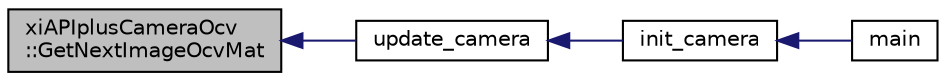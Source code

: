 digraph "xiAPIplusCameraOcv::GetNextImageOcvMat"
{
  edge [fontname="Helvetica",fontsize="10",labelfontname="Helvetica",labelfontsize="10"];
  node [fontname="Helvetica",fontsize="10",shape=record];
  rankdir="LR";
  Node33 [label="xiAPIplusCameraOcv\l::GetNextImageOcvMat",height=0.2,width=0.4,color="black", fillcolor="grey75", style="filled", fontcolor="black"];
  Node33 -> Node34 [dir="back",color="midnightblue",fontsize="10",style="solid",fontname="Helvetica"];
  Node34 [label="update_camera",height=0.2,width=0.4,color="black", fillcolor="white", style="filled",URL="$_camera_8hpp.html#a2f916abf2339aab7843a1bee720ddb1d"];
  Node34 -> Node35 [dir="back",color="midnightblue",fontsize="10",style="solid",fontname="Helvetica"];
  Node35 [label="init_camera",height=0.2,width=0.4,color="black", fillcolor="white", style="filled",URL="$_camera_8hpp.html#a0a1f7ec3c64eb8634f2f2a80e46405ee"];
  Node35 -> Node36 [dir="back",color="midnightblue",fontsize="10",style="solid",fontname="Helvetica"];
  Node36 [label="main",height=0.2,width=0.4,color="black", fillcolor="white", style="filled",URL="$main_8cpp.html#a0ddf1224851353fc92bfbff6f499fa97"];
}
